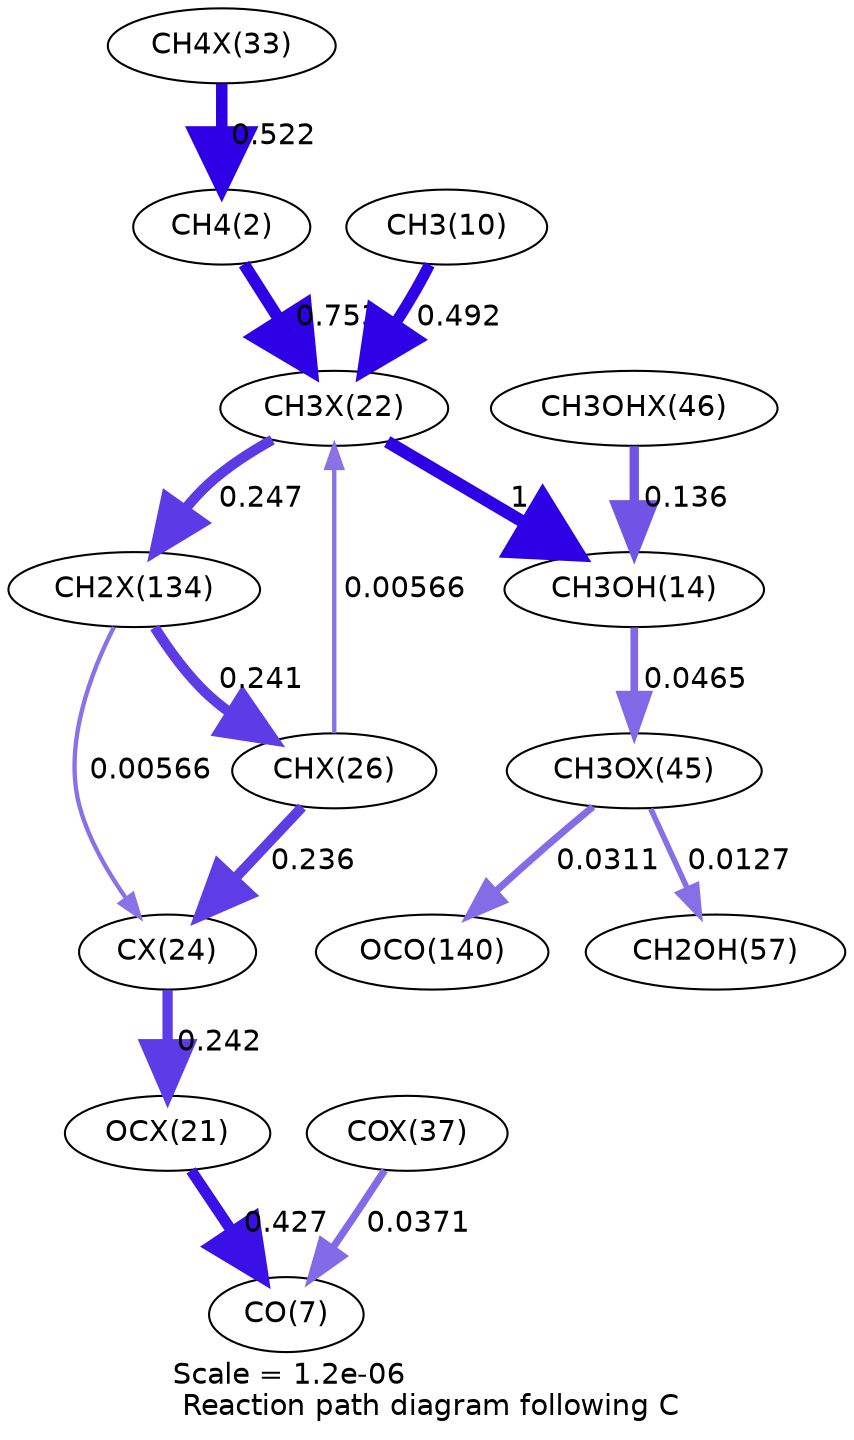 digraph reaction_paths {
center=1;
s53 -> s4[fontname="Helvetica", penwidth=5.51, arrowsize=2.75, color="0.7, 1.02, 0.9"
, label=" 0.522"];
s4 -> s47[fontname="Helvetica", penwidth=5.79, arrowsize=2.89, color="0.7, 1.25, 0.9"
, label=" 0.753"];
s12 -> s47[fontname="Helvetica", penwidth=5.46, arrowsize=2.73, color="0.7, 0.992, 0.9"
, label=" 0.492"];
s47 -> s16[fontname="Helvetica", penwidth=6, arrowsize=3, color="0.7, 1.5, 0.9"
, label=" 1"];
s47 -> s68[fontname="Helvetica", penwidth=4.94, arrowsize=2.47, color="0.7, 0.747, 0.9"
, label=" 0.247"];
s51 -> s47[fontname="Helvetica", penwidth=2.09, arrowsize=1.05, color="0.7, 0.506, 0.9"
, label=" 0.00566"];
s64 -> s16[fontname="Helvetica", penwidth=4.5, arrowsize=2.25, color="0.7, 0.636, 0.9"
, label=" 0.136"];
s16 -> s63[fontname="Helvetica", penwidth=3.68, arrowsize=1.84, color="0.7, 0.546, 0.9"
, label=" 0.0465"];
s68 -> s51[fontname="Helvetica", penwidth=4.93, arrowsize=2.46, color="0.7, 0.741, 0.9"
, label=" 0.241"];
s68 -> s49[fontname="Helvetica", penwidth=2.09, arrowsize=1.05, color="0.7, 0.506, 0.9"
, label=" 0.00566"];
s51 -> s49[fontname="Helvetica", penwidth=4.91, arrowsize=2.45, color="0.7, 0.736, 0.9"
, label=" 0.236"];
s63 -> s31[fontname="Helvetica", penwidth=3.38, arrowsize=1.69, color="0.7, 0.531, 0.9"
, label=" 0.0311"];
s63 -> s25[fontname="Helvetica", penwidth=2.7, arrowsize=1.35, color="0.7, 0.513, 0.9"
, label=" 0.0127"];
s46 -> s9[fontname="Helvetica", penwidth=5.36, arrowsize=2.68, color="0.7, 0.927, 0.9"
, label=" 0.427"];
s57 -> s9[fontname="Helvetica", penwidth=3.51, arrowsize=1.76, color="0.7, 0.537, 0.9"
, label=" 0.0371"];
s49 -> s46[fontname="Helvetica", penwidth=4.93, arrowsize=2.46, color="0.7, 0.742, 0.9"
, label=" 0.242"];
s4 [ fontname="Helvetica", label="CH4(2)"];
s9 [ fontname="Helvetica", label="CO(7)"];
s12 [ fontname="Helvetica", label="CH3(10)"];
s16 [ fontname="Helvetica", label="CH3OH(14)"];
s25 [ fontname="Helvetica", label="CH2OH(57)"];
s31 [ fontname="Helvetica", label="OCO(140)"];
s46 [ fontname="Helvetica", label="OCX(21)"];
s47 [ fontname="Helvetica", label="CH3X(22)"];
s49 [ fontname="Helvetica", label="CX(24)"];
s51 [ fontname="Helvetica", label="CHX(26)"];
s53 [ fontname="Helvetica", label="CH4X(33)"];
s57 [ fontname="Helvetica", label="COX(37)"];
s63 [ fontname="Helvetica", label="CH3OX(45)"];
s64 [ fontname="Helvetica", label="CH3OHX(46)"];
s68 [ fontname="Helvetica", label="CH2X(134)"];
 label = "Scale = 1.2e-06\l Reaction path diagram following C";
 fontname = "Helvetica";
}

